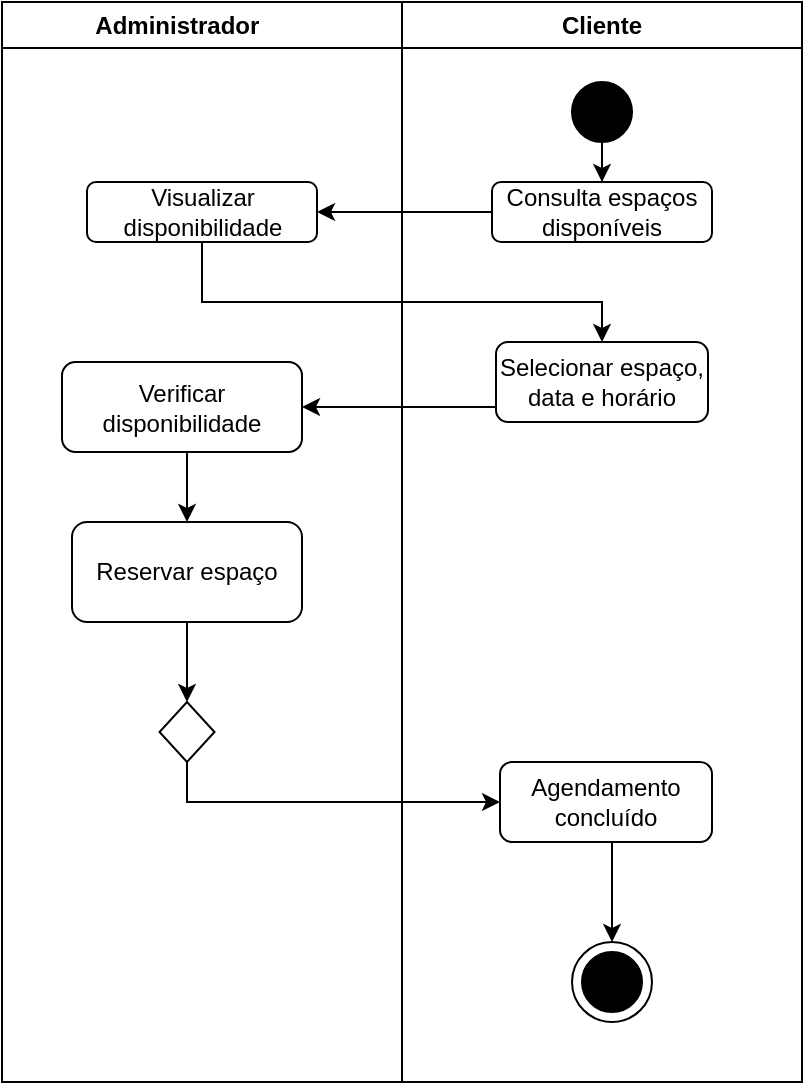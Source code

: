 <mxfile version="21.7.5" type="device">
  <diagram name="Página-1" id="skrdO2WWhqESO4m4J6XE">
    <mxGraphModel dx="954" dy="569" grid="1" gridSize="10" guides="1" tooltips="1" connect="1" arrows="1" fold="1" page="1" pageScale="1" pageWidth="827" pageHeight="1169" math="0" shadow="0">
      <root>
        <mxCell id="0" />
        <mxCell id="1" parent="0" />
        <mxCell id="yUwpfhk6JBO9svvZn03B-6" value="Administrador&lt;span style=&quot;white-space: pre;&quot;&gt;&#x9;&lt;/span&gt;" style="swimlane;whiteSpace=wrap;html=1;" vertex="1" parent="1">
          <mxGeometry x="160" y="120" width="200" height="540" as="geometry" />
        </mxCell>
        <mxCell id="yUwpfhk6JBO9svvZn03B-20" style="edgeStyle=orthogonalEdgeStyle;rounded=0;orthogonalLoop=1;jettySize=auto;html=1;exitX=0.5;exitY=1;exitDx=0;exitDy=0;entryX=0.5;entryY=0;entryDx=0;entryDy=0;" edge="1" parent="yUwpfhk6JBO9svvZn03B-6" source="yUwpfhk6JBO9svvZn03B-14" target="yUwpfhk6JBO9svvZn03B-19">
          <mxGeometry relative="1" as="geometry" />
        </mxCell>
        <mxCell id="yUwpfhk6JBO9svvZn03B-14" value="Verificar disponibilidade" style="rounded=1;whiteSpace=wrap;html=1;" vertex="1" parent="yUwpfhk6JBO9svvZn03B-6">
          <mxGeometry x="30" y="180" width="120" height="45" as="geometry" />
        </mxCell>
        <mxCell id="yUwpfhk6JBO9svvZn03B-23" style="edgeStyle=orthogonalEdgeStyle;rounded=0;orthogonalLoop=1;jettySize=auto;html=1;exitX=0.5;exitY=1;exitDx=0;exitDy=0;entryX=0.5;entryY=0;entryDx=0;entryDy=0;" edge="1" parent="yUwpfhk6JBO9svvZn03B-6" source="yUwpfhk6JBO9svvZn03B-19" target="yUwpfhk6JBO9svvZn03B-22">
          <mxGeometry relative="1" as="geometry" />
        </mxCell>
        <mxCell id="yUwpfhk6JBO9svvZn03B-19" value="&lt;div&gt;Reservar espaço&lt;br&gt;&lt;/div&gt;" style="rounded=1;whiteSpace=wrap;html=1;" vertex="1" parent="yUwpfhk6JBO9svvZn03B-6">
          <mxGeometry x="35" y="260" width="115" height="50" as="geometry" />
        </mxCell>
        <mxCell id="yUwpfhk6JBO9svvZn03B-22" value="" style="rhombus;whiteSpace=wrap;html=1;" vertex="1" parent="yUwpfhk6JBO9svvZn03B-6">
          <mxGeometry x="78.75" y="350" width="27.5" height="30" as="geometry" />
        </mxCell>
        <mxCell id="yUwpfhk6JBO9svvZn03B-12" value="Visualizar disponibilidade" style="rounded=1;whiteSpace=wrap;html=1;" vertex="1" parent="yUwpfhk6JBO9svvZn03B-6">
          <mxGeometry x="42.5" y="90" width="115" height="30" as="geometry" />
        </mxCell>
        <mxCell id="yUwpfhk6JBO9svvZn03B-7" value="Cliente" style="swimlane;whiteSpace=wrap;html=1;startSize=23;" vertex="1" parent="1">
          <mxGeometry x="360" y="120" width="200" height="540" as="geometry" />
        </mxCell>
        <mxCell id="yUwpfhk6JBO9svvZn03B-11" value="" style="edgeStyle=orthogonalEdgeStyle;rounded=0;orthogonalLoop=1;jettySize=auto;html=1;" edge="1" parent="yUwpfhk6JBO9svvZn03B-7" source="yUwpfhk6JBO9svvZn03B-8" target="yUwpfhk6JBO9svvZn03B-10">
          <mxGeometry relative="1" as="geometry" />
        </mxCell>
        <mxCell id="yUwpfhk6JBO9svvZn03B-8" value="" style="ellipse;whiteSpace=wrap;html=1;aspect=fixed;fillColor=#000000;" vertex="1" parent="yUwpfhk6JBO9svvZn03B-7">
          <mxGeometry x="85" y="40" width="30" height="30" as="geometry" />
        </mxCell>
        <mxCell id="yUwpfhk6JBO9svvZn03B-10" value="Consulta espaços disponíveis" style="rounded=1;whiteSpace=wrap;html=1;" vertex="1" parent="yUwpfhk6JBO9svvZn03B-7">
          <mxGeometry x="45" y="90" width="110" height="30" as="geometry" />
        </mxCell>
        <mxCell id="yUwpfhk6JBO9svvZn03B-47" style="edgeStyle=orthogonalEdgeStyle;rounded=0;orthogonalLoop=1;jettySize=auto;html=1;exitX=0.5;exitY=1;exitDx=0;exitDy=0;entryX=0.5;entryY=0;entryDx=0;entryDy=0;" edge="1" parent="yUwpfhk6JBO9svvZn03B-7" source="yUwpfhk6JBO9svvZn03B-24" target="yUwpfhk6JBO9svvZn03B-31">
          <mxGeometry relative="1" as="geometry">
            <Array as="points">
              <mxPoint x="105" y="420" />
            </Array>
          </mxGeometry>
        </mxCell>
        <mxCell id="yUwpfhk6JBO9svvZn03B-24" value="Agendamento concluído" style="rounded=1;whiteSpace=wrap;html=1;" vertex="1" parent="yUwpfhk6JBO9svvZn03B-7">
          <mxGeometry x="49" y="380" width="106" height="40" as="geometry" />
        </mxCell>
        <mxCell id="yUwpfhk6JBO9svvZn03B-31" value="" style="ellipse;whiteSpace=wrap;html=1;aspect=fixed;" vertex="1" parent="yUwpfhk6JBO9svvZn03B-7">
          <mxGeometry x="85" y="470" width="40" height="40" as="geometry" />
        </mxCell>
        <mxCell id="yUwpfhk6JBO9svvZn03B-30" value="" style="ellipse;whiteSpace=wrap;html=1;aspect=fixed;fillColor=#000000;" vertex="1" parent="yUwpfhk6JBO9svvZn03B-7">
          <mxGeometry x="90" y="475" width="30" height="30" as="geometry" />
        </mxCell>
        <mxCell id="yUwpfhk6JBO9svvZn03B-39" value="Selecionar espaço, data e horário" style="rounded=1;whiteSpace=wrap;html=1;" vertex="1" parent="yUwpfhk6JBO9svvZn03B-7">
          <mxGeometry x="47" y="170" width="106" height="40" as="geometry" />
        </mxCell>
        <mxCell id="yUwpfhk6JBO9svvZn03B-26" style="edgeStyle=orthogonalEdgeStyle;rounded=0;orthogonalLoop=1;jettySize=auto;html=1;exitX=0.5;exitY=1;exitDx=0;exitDy=0;entryX=0;entryY=0.5;entryDx=0;entryDy=0;" edge="1" parent="1" source="yUwpfhk6JBO9svvZn03B-22" target="yUwpfhk6JBO9svvZn03B-24">
          <mxGeometry relative="1" as="geometry">
            <Array as="points">
              <mxPoint x="253" y="520" />
            </Array>
          </mxGeometry>
        </mxCell>
        <mxCell id="yUwpfhk6JBO9svvZn03B-38" style="edgeStyle=orthogonalEdgeStyle;rounded=0;orthogonalLoop=1;jettySize=auto;html=1;exitX=0;exitY=0.5;exitDx=0;exitDy=0;entryX=1;entryY=0.5;entryDx=0;entryDy=0;" edge="1" parent="1" source="yUwpfhk6JBO9svvZn03B-10" target="yUwpfhk6JBO9svvZn03B-12">
          <mxGeometry relative="1" as="geometry" />
        </mxCell>
        <mxCell id="yUwpfhk6JBO9svvZn03B-42" style="edgeStyle=orthogonalEdgeStyle;rounded=0;orthogonalLoop=1;jettySize=auto;html=1;entryX=0.5;entryY=0;entryDx=0;entryDy=0;" edge="1" parent="1" source="yUwpfhk6JBO9svvZn03B-12" target="yUwpfhk6JBO9svvZn03B-39">
          <mxGeometry relative="1" as="geometry">
            <Array as="points">
              <mxPoint x="260" y="270" />
              <mxPoint x="460" y="270" />
            </Array>
          </mxGeometry>
        </mxCell>
        <mxCell id="yUwpfhk6JBO9svvZn03B-43" style="edgeStyle=orthogonalEdgeStyle;rounded=0;orthogonalLoop=1;jettySize=auto;html=1;entryX=1;entryY=0.5;entryDx=0;entryDy=0;" edge="1" parent="1" source="yUwpfhk6JBO9svvZn03B-39" target="yUwpfhk6JBO9svvZn03B-14">
          <mxGeometry relative="1" as="geometry">
            <Array as="points">
              <mxPoint x="359" y="323" />
            </Array>
          </mxGeometry>
        </mxCell>
      </root>
    </mxGraphModel>
  </diagram>
</mxfile>
